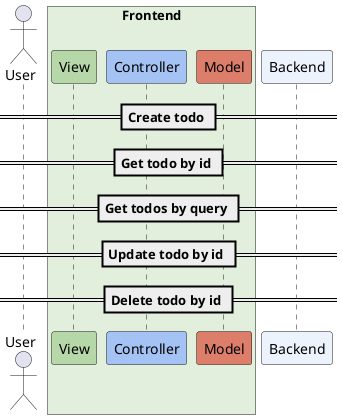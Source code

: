@startuml sequences-frontend

actor "User" as user

box "Frontend" %lighten("#b6d7a8", 20)
  participant "View" as fv #b6d7a8
  participant "Controller" as fc #a4c2f4
  participant "Model" as fm #dd7e6b
end box

participant "Backend" as b %lighten("#a4c2f4", 20)

== Create todo ==


== Get todo by id ==


== Get todos by query ==


== Update todo by id ==


== Delete todo by id ==

@enduml